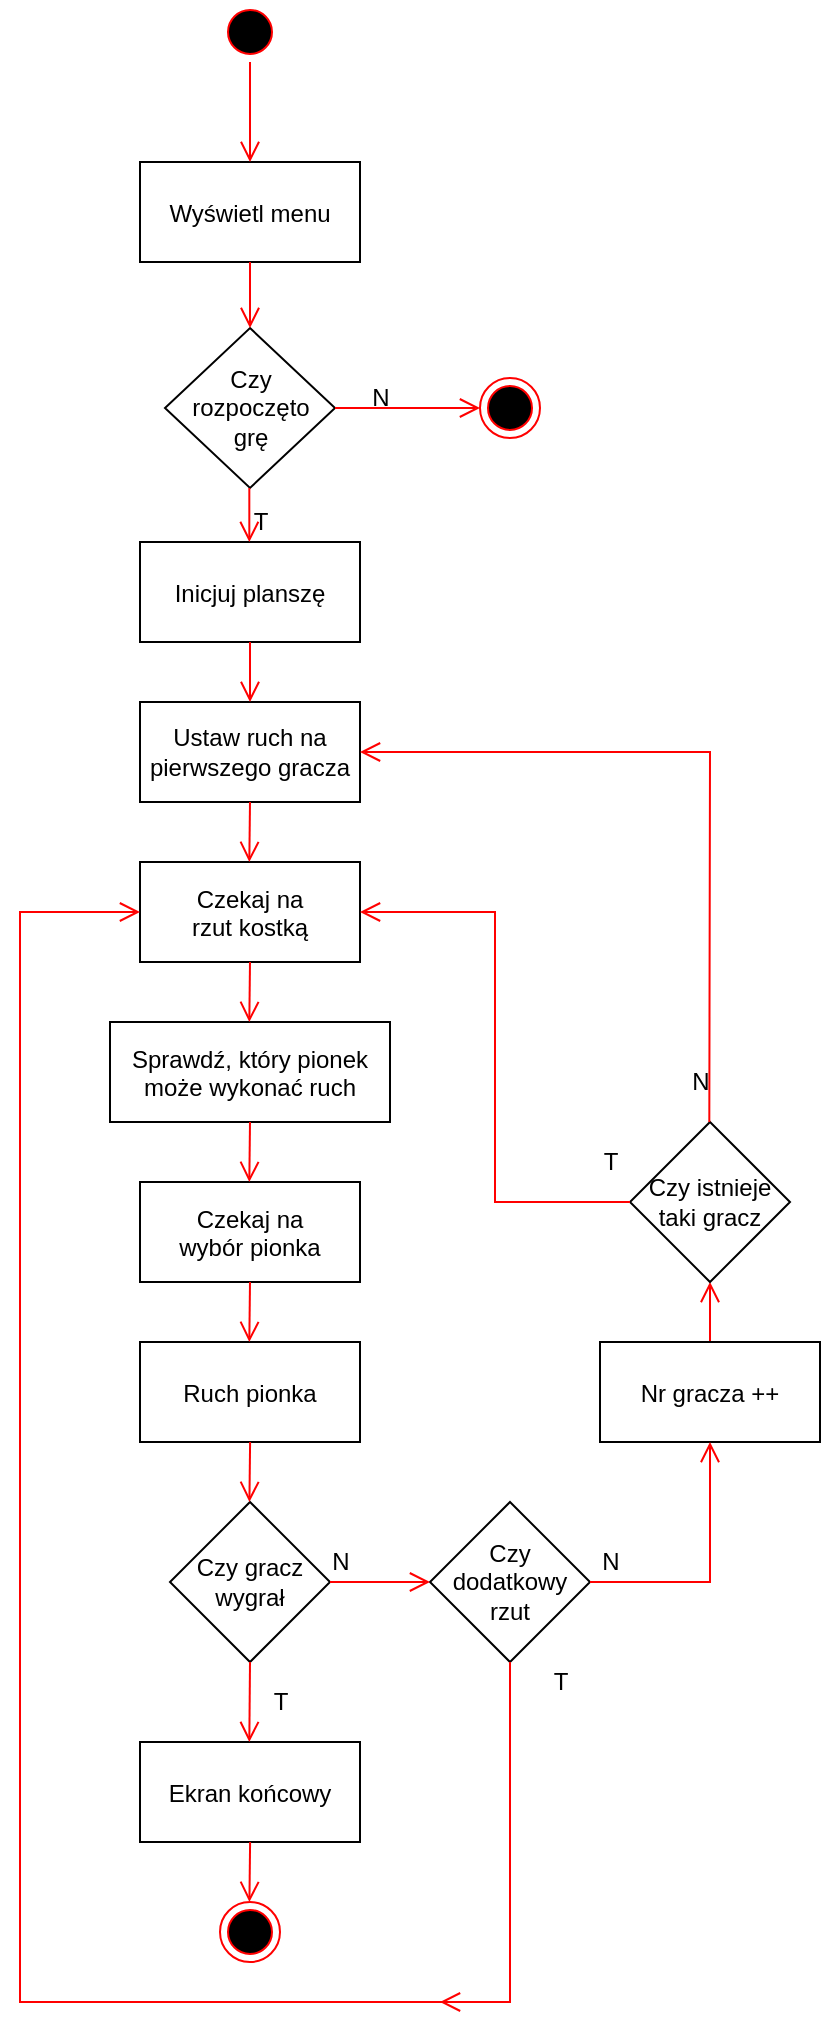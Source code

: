 <mxfile version="14.6.9" type="device"><diagram name="Page-1" id="e7e014a7-5840-1c2e-5031-d8a46d1fe8dd"><mxGraphModel dx="813" dy="406" grid="1" gridSize="10" guides="1" tooltips="1" connect="1" arrows="1" fold="1" page="1" pageScale="1" pageWidth="1169" pageHeight="826" background="#ffffff" math="0" shadow="0"><root><mxCell id="0"/><mxCell id="1" parent="0"/><mxCell id="HyS5z0-jyIlzn7DgKsGc-41" value="" style="ellipse;shape=startState;fillColor=#000000;strokeColor=#ff0000;" vertex="1" parent="1"><mxGeometry x="370" y="10" width="30" height="30" as="geometry"/></mxCell><mxCell id="HyS5z0-jyIlzn7DgKsGc-42" value="Wyświetl menu" style="" vertex="1" parent="1"><mxGeometry x="330" y="90" width="110" height="50" as="geometry"/></mxCell><mxCell id="HyS5z0-jyIlzn7DgKsGc-43" value="" style="edgeStyle=elbowEdgeStyle;elbow=horizontal;verticalAlign=bottom;endArrow=open;endSize=8;strokeColor=#FF0000;endFill=1;rounded=0;exitX=0.5;exitY=0;exitDx=0;exitDy=0;entryX=0.5;entryY=1;entryDx=0;entryDy=0;" edge="1" parent="1" source="HyS5z0-jyIlzn7DgKsGc-78" target="HyS5z0-jyIlzn7DgKsGc-80"><mxGeometry x="530.5" y="462" as="geometry"><mxPoint x="710.071" y="660" as="targetPoint"/><mxPoint x="710.0" y="620" as="sourcePoint"/></mxGeometry></mxCell><mxCell id="HyS5z0-jyIlzn7DgKsGc-44" value="" style="edgeStyle=elbowEdgeStyle;elbow=horizontal;verticalAlign=bottom;endArrow=open;endSize=8;strokeColor=#FF0000;endFill=1;rounded=0;entryX=0.5;entryY=0;entryDx=0;entryDy=0;" edge="1" parent="1" source="HyS5z0-jyIlzn7DgKsGc-41" target="HyS5z0-jyIlzn7DgKsGc-42"><mxGeometry x="205.16" y="-118" as="geometry"><mxPoint x="384.731" y="80" as="targetPoint"/><mxPoint x="384.66" y="40" as="sourcePoint"/><Array as="points"><mxPoint x="385" y="90"/></Array></mxGeometry></mxCell><mxCell id="HyS5z0-jyIlzn7DgKsGc-45" value="Inicjuj planszę" style="" vertex="1" parent="1"><mxGeometry x="330" y="280" width="110" height="50" as="geometry"/></mxCell><mxCell id="HyS5z0-jyIlzn7DgKsGc-46" value="&lt;div&gt;Czy&lt;/div&gt;&lt;div&gt;rozpoczęto&lt;/div&gt;&lt;div&gt;grę&lt;/div&gt;" style="rhombus;whiteSpace=wrap;html=1;" vertex="1" parent="1"><mxGeometry x="342.5" y="173" width="85" height="80" as="geometry"/></mxCell><mxCell id="HyS5z0-jyIlzn7DgKsGc-47" value="" style="edgeStyle=elbowEdgeStyle;elbow=horizontal;verticalAlign=bottom;endArrow=open;endSize=8;strokeColor=#FF0000;endFill=1;rounded=0;exitX=0.5;exitY=1;exitDx=0;exitDy=0;entryX=0.5;entryY=0;entryDx=0;entryDy=0;" edge="1" parent="1" source="HyS5z0-jyIlzn7DgKsGc-42" target="HyS5z0-jyIlzn7DgKsGc-46"><mxGeometry x="300.16" y="2" as="geometry"><mxPoint x="385" y="160" as="targetPoint"/><mxPoint x="480" y="160" as="sourcePoint"/><Array as="points"><mxPoint x="385" y="160"/></Array></mxGeometry></mxCell><mxCell id="HyS5z0-jyIlzn7DgKsGc-48" value="" style="edgeStyle=elbowEdgeStyle;elbow=horizontal;verticalAlign=bottom;endArrow=open;endSize=8;strokeColor=#FF0000;endFill=1;rounded=0;exitX=0.5;exitY=1;exitDx=0;exitDy=0;entryX=0.5;entryY=0;entryDx=0;entryDy=0;" edge="1" parent="1" target="HyS5z0-jyIlzn7DgKsGc-45"><mxGeometry x="299.82" y="115" as="geometry"><mxPoint x="384.66" y="286" as="targetPoint"/><mxPoint x="384.66" y="253" as="sourcePoint"/><Array as="points"><mxPoint x="384.66" y="273"/></Array></mxGeometry></mxCell><mxCell id="HyS5z0-jyIlzn7DgKsGc-49" value="T" style="text;html=1;align=center;verticalAlign=middle;resizable=0;points=[];autosize=1;strokeColor=none;" vertex="1" parent="1"><mxGeometry x="380" y="260" width="20" height="20" as="geometry"/></mxCell><mxCell id="HyS5z0-jyIlzn7DgKsGc-50" value="N" style="text;html=1;align=center;verticalAlign=middle;resizable=0;points=[];autosize=1;strokeColor=none;" vertex="1" parent="1"><mxGeometry x="440" y="198" width="20" height="20" as="geometry"/></mxCell><mxCell id="HyS5z0-jyIlzn7DgKsGc-51" value="" style="ellipse;shape=endState;fillColor=#000000;strokeColor=#ff0000" vertex="1" parent="1"><mxGeometry x="500" y="198" width="30" height="30" as="geometry"/></mxCell><mxCell id="HyS5z0-jyIlzn7DgKsGc-52" value="" style="edgeStyle=elbowEdgeStyle;elbow=horizontal;verticalAlign=bottom;endArrow=open;endSize=8;strokeColor=#FF0000;endFill=1;rounded=0;exitX=1;exitY=0.5;exitDx=0;exitDy=0;entryX=0;entryY=0.5;entryDx=0;entryDy=0;" edge="1" parent="1" source="HyS5z0-jyIlzn7DgKsGc-46" target="HyS5z0-jyIlzn7DgKsGc-51"><mxGeometry x="415.68" y="-108" as="geometry"><mxPoint x="595.251" y="90" as="targetPoint"/><mxPoint x="595.18" y="50" as="sourcePoint"/></mxGeometry></mxCell><mxCell id="HyS5z0-jyIlzn7DgKsGc-53" value="Czekaj na&#xA;rzut kostką" style="" vertex="1" parent="1"><mxGeometry x="330" y="440" width="110" height="50" as="geometry"/></mxCell><mxCell id="HyS5z0-jyIlzn7DgKsGc-55" value="Sprawdź, który pionek&#xA;może wykonać ruch" style="" vertex="1" parent="1"><mxGeometry x="315" y="520" width="140" height="50" as="geometry"/></mxCell><mxCell id="HyS5z0-jyIlzn7DgKsGc-56" value="" style="edgeStyle=elbowEdgeStyle;elbow=horizontal;verticalAlign=bottom;endArrow=open;endSize=8;strokeColor=#FF0000;endFill=1;rounded=0;exitX=0.5;exitY=1;exitDx=0;exitDy=0;entryX=0.5;entryY=0;entryDx=0;entryDy=0;" edge="1" parent="1" target="HyS5z0-jyIlzn7DgKsGc-55" source="HyS5z0-jyIlzn7DgKsGc-53"><mxGeometry x="299.82" y="382" as="geometry"><mxPoint x="384.66" y="553" as="targetPoint"/><mxPoint x="385" y="470" as="sourcePoint"/><Array as="points"><mxPoint x="384.66" y="540"/></Array></mxGeometry></mxCell><mxCell id="HyS5z0-jyIlzn7DgKsGc-57" value="Czekaj na&#xA;wybór pionka" style="" vertex="1" parent="1"><mxGeometry x="330" y="600" width="110" height="50" as="geometry"/></mxCell><mxCell id="HyS5z0-jyIlzn7DgKsGc-58" value="" style="edgeStyle=elbowEdgeStyle;elbow=horizontal;verticalAlign=bottom;endArrow=open;endSize=8;strokeColor=#FF0000;endFill=1;rounded=0;exitX=0.5;exitY=1;exitDx=0;exitDy=0;entryX=0.5;entryY=0;entryDx=0;entryDy=0;" edge="1" parent="1" target="HyS5z0-jyIlzn7DgKsGc-57" source="HyS5z0-jyIlzn7DgKsGc-55"><mxGeometry x="299.82" y="472" as="geometry"><mxPoint x="384.66" y="643" as="targetPoint"/><mxPoint x="385" y="590" as="sourcePoint"/><Array as="points"><mxPoint x="384.66" y="630"/></Array></mxGeometry></mxCell><mxCell id="HyS5z0-jyIlzn7DgKsGc-59" value="&lt;div&gt;Ustaw ruch na &lt;br&gt;&lt;/div&gt;&lt;div&gt;pierwszego gracza&lt;br&gt;&lt;/div&gt;" style="rounded=0;whiteSpace=wrap;html=1;" vertex="1" parent="1"><mxGeometry x="330" y="360" width="110" height="50" as="geometry"/></mxCell><mxCell id="HyS5z0-jyIlzn7DgKsGc-61" value="" style="edgeStyle=elbowEdgeStyle;elbow=horizontal;verticalAlign=bottom;endArrow=open;endSize=8;strokeColor=#FF0000;endFill=1;rounded=0;exitX=0.5;exitY=1;exitDx=0;exitDy=0;entryX=0.5;entryY=0;entryDx=0;entryDy=0;" edge="1" parent="1" source="HyS5z0-jyIlzn7DgKsGc-45" target="HyS5z0-jyIlzn7DgKsGc-59"><mxGeometry x="415.16" y="312" as="geometry"><mxPoint x="500.34" y="470" as="targetPoint"/><mxPoint x="500.34" y="430" as="sourcePoint"/><Array as="points"><mxPoint x="385" y="350"/></Array></mxGeometry></mxCell><mxCell id="HyS5z0-jyIlzn7DgKsGc-63" value="" style="edgeStyle=elbowEdgeStyle;elbow=horizontal;verticalAlign=bottom;endArrow=open;endSize=8;strokeColor=#FF0000;endFill=1;rounded=0;exitX=0.5;exitY=1;exitDx=0;exitDy=0;" edge="1" parent="1"><mxGeometry x="299.82" y="292" as="geometry"><mxPoint x="385" y="440" as="targetPoint"/><mxPoint x="385" y="410" as="sourcePoint"/><Array as="points"><mxPoint x="384.66" y="450"/></Array></mxGeometry></mxCell><mxCell id="HyS5z0-jyIlzn7DgKsGc-65" value="Ruch pionka" style="" vertex="1" parent="1"><mxGeometry x="330" y="680" width="110" height="50" as="geometry"/></mxCell><mxCell id="HyS5z0-jyIlzn7DgKsGc-66" value="" style="edgeStyle=elbowEdgeStyle;elbow=horizontal;verticalAlign=bottom;endArrow=open;endSize=8;strokeColor=#FF0000;endFill=1;rounded=0;exitX=0.5;exitY=1;exitDx=0;exitDy=0;entryX=0.5;entryY=0;entryDx=0;entryDy=0;" edge="1" parent="1"><mxGeometry x="299.82" y="552" as="geometry"><mxPoint x="385" y="680" as="targetPoint"/><mxPoint x="385" y="650" as="sourcePoint"/><Array as="points"><mxPoint x="384.66" y="710"/></Array></mxGeometry></mxCell><mxCell id="HyS5z0-jyIlzn7DgKsGc-68" value="&lt;div&gt;Czy gracz&lt;/div&gt;&lt;div&gt;wygrał&lt;br&gt;&lt;/div&gt;" style="rhombus;whiteSpace=wrap;html=1;" vertex="1" parent="1"><mxGeometry x="345" y="760" width="80" height="80" as="geometry"/></mxCell><mxCell id="HyS5z0-jyIlzn7DgKsGc-71" value="T" style="text;html=1;align=center;verticalAlign=middle;resizable=0;points=[];autosize=1;strokeColor=none;" vertex="1" parent="1"><mxGeometry x="390" y="850" width="20" height="20" as="geometry"/></mxCell><mxCell id="HyS5z0-jyIlzn7DgKsGc-72" value="N" style="text;html=1;align=center;verticalAlign=middle;resizable=0;points=[];autosize=1;strokeColor=none;" vertex="1" parent="1"><mxGeometry x="555" y="780" width="20" height="20" as="geometry"/></mxCell><mxCell id="HyS5z0-jyIlzn7DgKsGc-73" value="Ekran końcowy" style="" vertex="1" parent="1"><mxGeometry x="330" y="880" width="110" height="50" as="geometry"/></mxCell><mxCell id="HyS5z0-jyIlzn7DgKsGc-74" value="" style="ellipse;shape=endState;fillColor=#000000;strokeColor=#ff0000" vertex="1" parent="1"><mxGeometry x="370" y="960" width="30" height="30" as="geometry"/></mxCell><mxCell id="HyS5z0-jyIlzn7DgKsGc-75" value="" style="edgeStyle=elbowEdgeStyle;elbow=horizontal;verticalAlign=bottom;endArrow=open;endSize=8;strokeColor=#FF0000;endFill=1;rounded=0;exitX=0.5;exitY=1;exitDx=0;exitDy=0;entryX=0.5;entryY=0;entryDx=0;entryDy=0;" edge="1" parent="1" source="HyS5z0-jyIlzn7DgKsGc-68" target="HyS5z0-jyIlzn7DgKsGc-73"><mxGeometry x="299.82" y="752" as="geometry"><mxPoint x="385" y="880" as="targetPoint"/><mxPoint x="385" y="850" as="sourcePoint"/><Array as="points"><mxPoint x="384.66" y="910"/></Array></mxGeometry></mxCell><mxCell id="HyS5z0-jyIlzn7DgKsGc-78" value="Nr gracza ++" style="" vertex="1" parent="1"><mxGeometry x="560" y="680" width="110" height="50" as="geometry"/></mxCell><mxCell id="HyS5z0-jyIlzn7DgKsGc-80" value="&lt;div&gt;Czy istnieje&lt;/div&gt;&lt;div&gt;taki gracz&lt;br&gt;&lt;/div&gt;" style="rhombus;whiteSpace=wrap;html=1;" vertex="1" parent="1"><mxGeometry x="575" y="570" width="80" height="80" as="geometry"/></mxCell><mxCell id="HyS5z0-jyIlzn7DgKsGc-81" value="T" style="text;html=1;align=center;verticalAlign=middle;resizable=0;points=[];autosize=1;strokeColor=none;" vertex="1" parent="1"><mxGeometry x="555" y="580" width="20" height="20" as="geometry"/></mxCell><mxCell id="HyS5z0-jyIlzn7DgKsGc-82" value="N" style="text;html=1;align=center;verticalAlign=middle;resizable=0;points=[];autosize=1;strokeColor=none;" vertex="1" parent="1"><mxGeometry x="600" y="540" width="20" height="20" as="geometry"/></mxCell><mxCell id="HyS5z0-jyIlzn7DgKsGc-83" value="" style="edgeStyle=elbowEdgeStyle;elbow=horizontal;verticalAlign=bottom;endArrow=open;endSize=8;strokeColor=#FF0000;endFill=1;rounded=0;exitX=0.5;exitY=0;exitDx=0;exitDy=0;entryX=1;entryY=0.5;entryDx=0;entryDy=0;" edge="1" parent="1" target="HyS5z0-jyIlzn7DgKsGc-59"><mxGeometry x="530.16" y="352" as="geometry"><mxPoint x="614.66" y="540" as="targetPoint"/><mxPoint x="614.66" y="570" as="sourcePoint"/><Array as="points"><mxPoint x="615" y="470"/></Array></mxGeometry></mxCell><mxCell id="HyS5z0-jyIlzn7DgKsGc-84" value="" style="edgeStyle=elbowEdgeStyle;elbow=horizontal;verticalAlign=bottom;endArrow=open;endSize=8;strokeColor=#FF0000;endFill=1;rounded=0;exitX=0;exitY=0.5;exitDx=0;exitDy=0;entryX=1;entryY=0.5;entryDx=0;entryDy=0;" edge="1" parent="1" source="HyS5z0-jyIlzn7DgKsGc-80" target="HyS5z0-jyIlzn7DgKsGc-53"><mxGeometry x="430.29" y="387" as="geometry"><mxPoint x="514.79" y="575" as="targetPoint"/><mxPoint x="514.79" y="605" as="sourcePoint"/></mxGeometry></mxCell><mxCell id="HyS5z0-jyIlzn7DgKsGc-85" value="&lt;div&gt;Czy dodatkowy&lt;/div&gt;&lt;div&gt;rzut&lt;br&gt;&lt;/div&gt;" style="rhombus;whiteSpace=wrap;html=1;" vertex="1" parent="1"><mxGeometry x="475" y="760" width="80" height="80" as="geometry"/></mxCell><mxCell id="HyS5z0-jyIlzn7DgKsGc-86" value="N" style="text;html=1;align=center;verticalAlign=middle;resizable=0;points=[];autosize=1;strokeColor=none;" vertex="1" parent="1"><mxGeometry x="420" y="780" width="20" height="20" as="geometry"/></mxCell><mxCell id="HyS5z0-jyIlzn7DgKsGc-87" value="T" style="text;html=1;align=center;verticalAlign=middle;resizable=0;points=[];autosize=1;strokeColor=none;" vertex="1" parent="1"><mxGeometry x="530" y="840" width="20" height="20" as="geometry"/></mxCell><mxCell id="HyS5z0-jyIlzn7DgKsGc-89" value="" style="edgeStyle=elbowEdgeStyle;elbow=horizontal;verticalAlign=bottom;endArrow=open;endSize=8;strokeColor=#FF0000;endFill=1;rounded=0;exitX=0.5;exitY=1;exitDx=0;exitDy=0;entryX=0.5;entryY=0;entryDx=0;entryDy=0;" edge="1" parent="1" target="HyS5z0-jyIlzn7DgKsGc-68"><mxGeometry x="299.87" y="632" as="geometry"><mxPoint x="385" y="770" as="targetPoint"/><mxPoint x="385.05" y="730" as="sourcePoint"/><Array as="points"><mxPoint x="384.71" y="790"/></Array></mxGeometry></mxCell><mxCell id="HyS5z0-jyIlzn7DgKsGc-90" value="" style="edgeStyle=elbowEdgeStyle;elbow=horizontal;verticalAlign=bottom;endArrow=open;endSize=8;strokeColor=#FF0000;endFill=1;rounded=0;entryX=0;entryY=0.5;entryDx=0;entryDy=0;" edge="1" parent="1" target="HyS5z0-jyIlzn7DgKsGc-53"><mxGeometry x="155.16" y="687" as="geometry"><mxPoint x="240.34" y="815" as="targetPoint"/><mxPoint x="490" y="1010" as="sourcePoint"/><Array as="points"><mxPoint x="270" y="1050"/><mxPoint x="270" y="1010"/><mxPoint x="260" y="630"/></Array></mxGeometry></mxCell><mxCell id="HyS5z0-jyIlzn7DgKsGc-93" value="" style="edgeStyle=elbowEdgeStyle;elbow=horizontal;verticalAlign=bottom;endArrow=open;endSize=8;strokeColor=#FF0000;endFill=1;rounded=0;exitX=0.5;exitY=1;exitDx=0;exitDy=0;entryX=0.5;entryY=0;entryDx=0;entryDy=0;" edge="1" parent="1"><mxGeometry x="299.87" y="832" as="geometry"><mxPoint x="385.05" y="960" as="targetPoint"/><mxPoint x="385.05" y="930" as="sourcePoint"/><Array as="points"><mxPoint x="384.71" y="990"/></Array></mxGeometry></mxCell><mxCell id="HyS5z0-jyIlzn7DgKsGc-95" value="" style="edgeStyle=elbowEdgeStyle;elbow=horizontal;verticalAlign=bottom;endArrow=open;endSize=8;strokeColor=#FF0000;endFill=1;rounded=0;exitX=0.5;exitY=1;exitDx=0;exitDy=0;" edge="1" parent="1" source="HyS5z0-jyIlzn7DgKsGc-85"><mxGeometry x="435.16" y="843" as="geometry"><mxPoint x="480" y="1010" as="targetPoint"/><mxPoint x="520.34" y="941" as="sourcePoint"/><Array as="points"><mxPoint x="515" y="930"/></Array></mxGeometry></mxCell><mxCell id="HyS5z0-jyIlzn7DgKsGc-96" value="" style="edgeStyle=elbowEdgeStyle;elbow=horizontal;verticalAlign=bottom;endArrow=open;endSize=8;strokeColor=#FF0000;endFill=1;rounded=0;exitX=1;exitY=0.5;exitDx=0;exitDy=0;entryX=0;entryY=0.5;entryDx=0;entryDy=0;" edge="1" parent="1" source="HyS5z0-jyIlzn7DgKsGc-68" target="HyS5z0-jyIlzn7DgKsGc-85"><mxGeometry x="370.16" y="677" as="geometry"><mxPoint x="455.29" y="805" as="targetPoint"/><mxPoint x="455.34" y="775" as="sourcePoint"/><Array as="points"><mxPoint x="455.0" y="835"/></Array></mxGeometry></mxCell><mxCell id="HyS5z0-jyIlzn7DgKsGc-97" value="" style="edgeStyle=elbowEdgeStyle;elbow=horizontal;verticalAlign=bottom;endArrow=open;endSize=8;strokeColor=#FF0000;endFill=1;rounded=0;exitX=1;exitY=0.5;exitDx=0;exitDy=0;entryX=0.5;entryY=1;entryDx=0;entryDy=0;" edge="1" parent="1" source="HyS5z0-jyIlzn7DgKsGc-85" target="HyS5z0-jyIlzn7DgKsGc-78"><mxGeometry x="555.16" y="712" as="geometry"><mxPoint x="640.29" y="840" as="targetPoint"/><mxPoint x="640.34" y="810" as="sourcePoint"/><Array as="points"><mxPoint x="615" y="770"/><mxPoint x="640" y="870"/></Array></mxGeometry></mxCell></root></mxGraphModel></diagram></mxfile>